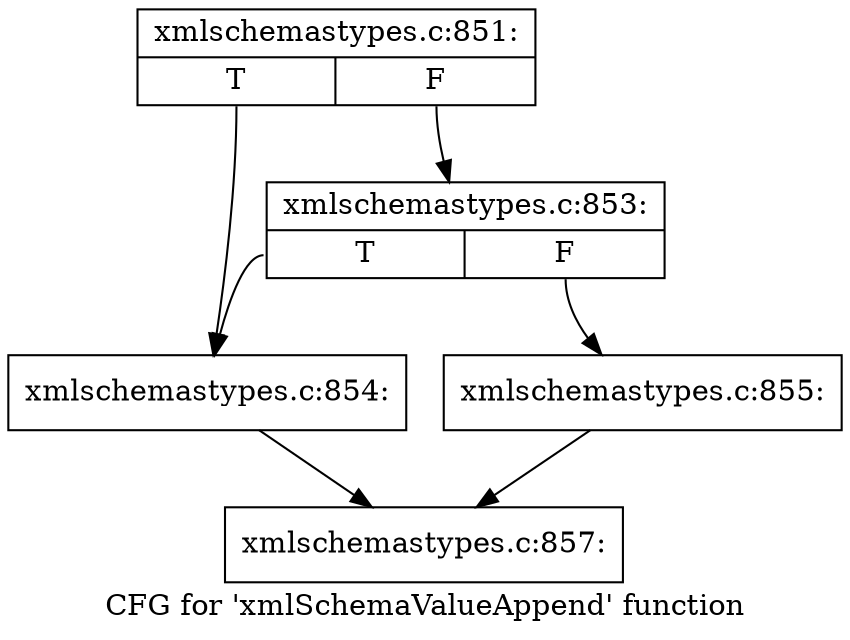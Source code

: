digraph "CFG for 'xmlSchemaValueAppend' function" {
	label="CFG for 'xmlSchemaValueAppend' function";

	Node0x55f2450 [shape=record,label="{xmlschemastypes.c:851:|{<s0>T|<s1>F}}"];
	Node0x55f2450:s0 -> Node0x55f2220;
	Node0x55f2450:s1 -> Node0x55f22c0;
	Node0x55f22c0 [shape=record,label="{xmlschemastypes.c:853:|{<s0>T|<s1>F}}"];
	Node0x55f22c0:s0 -> Node0x55f2220;
	Node0x55f22c0:s1 -> Node0x55f2270;
	Node0x55f2220 [shape=record,label="{xmlschemastypes.c:854:}"];
	Node0x55f2220 -> Node0x55e3d20;
	Node0x55f2270 [shape=record,label="{xmlschemastypes.c:855:}"];
	Node0x55f2270 -> Node0x55e3d20;
	Node0x55e3d20 [shape=record,label="{xmlschemastypes.c:857:}"];
}

